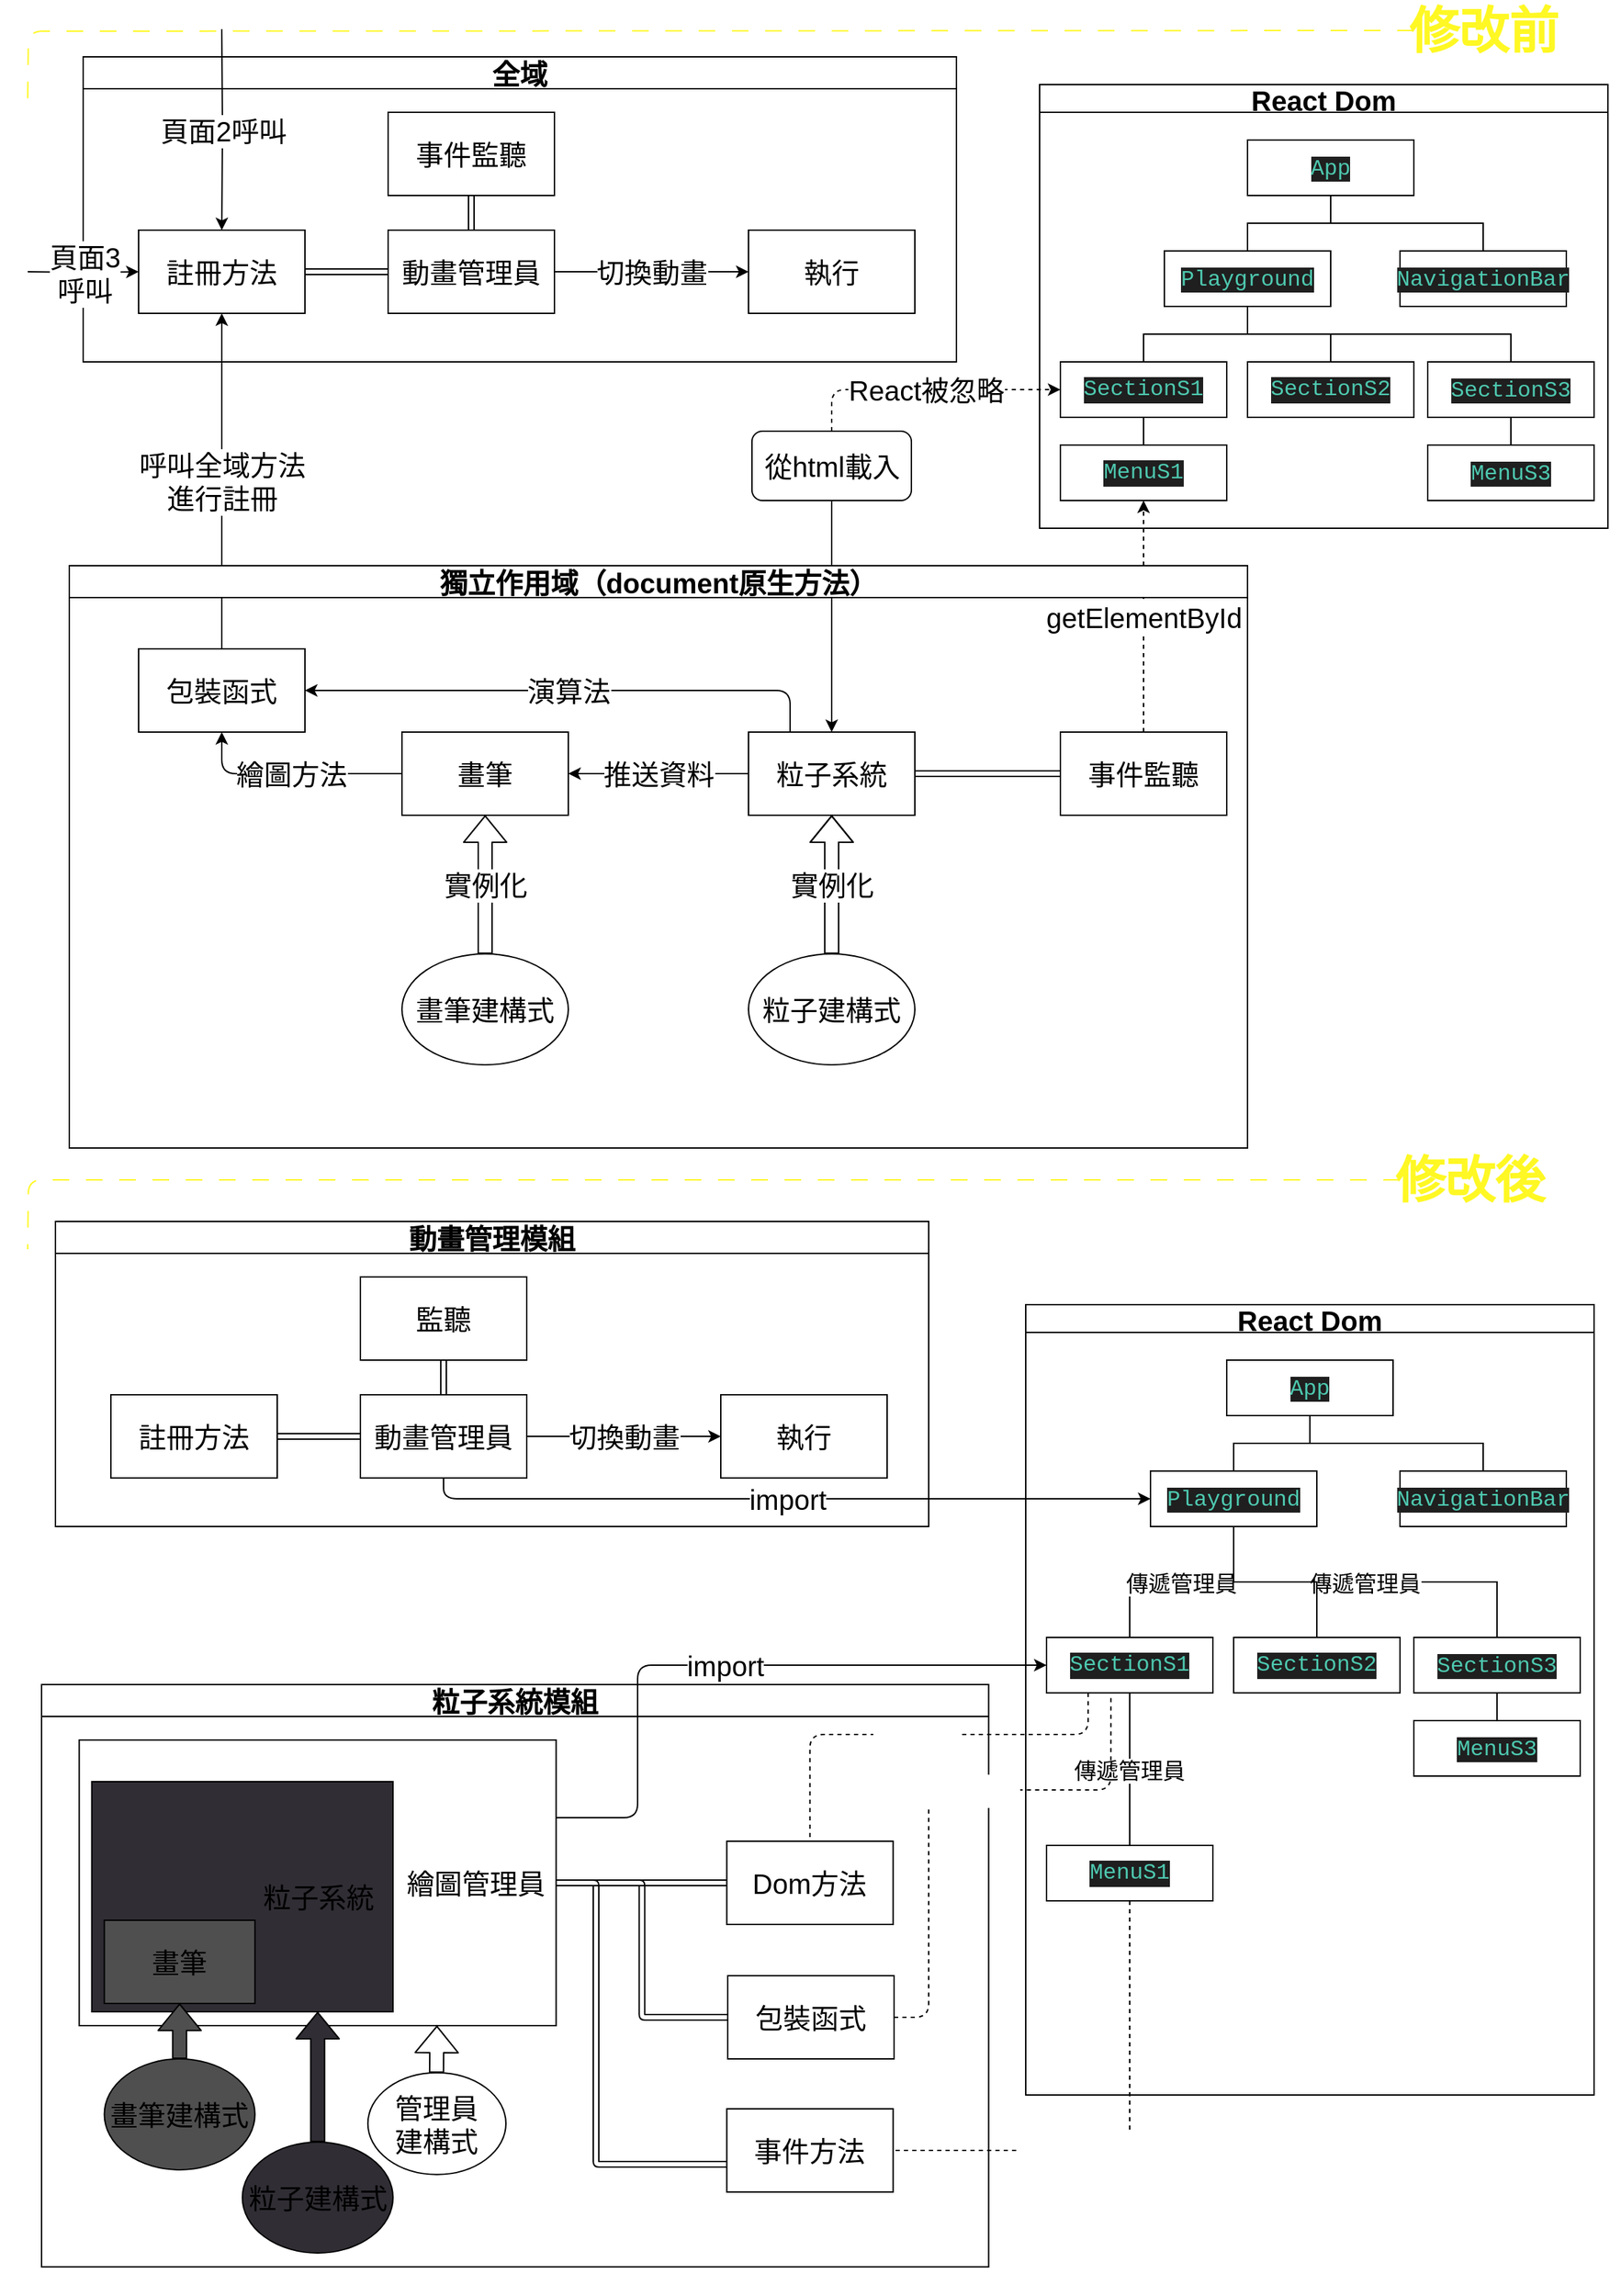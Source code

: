 <mxfile>
    <diagram id="rOhNWZg4kqReY9OZdnnV" name="Page-1">
        <mxGraphModel dx="1820" dy="2063" grid="1" gridSize="10" guides="1" tooltips="1" connect="1" arrows="1" fold="1" page="1" pageScale="1" pageWidth="1169" pageHeight="1654" math="0" shadow="0">
            <root>
                <mxCell id="0"/>
                <mxCell id="1" parent="0"/>
                <mxCell id="32" value="React Dom" style="swimlane;startSize=20;horizontal=1;containerType=tree;fontSize=20;" vertex="1" parent="1">
                    <mxGeometry x="750" y="60" width="410" height="320" as="geometry"/>
                </mxCell>
                <mxCell id="33" value="" style="edgeStyle=elbowEdgeStyle;elbow=vertical;sourcePerimeterSpacing=0;targetPerimeterSpacing=0;startArrow=none;endArrow=none;rounded=0;curved=0;fontSize=16;" edge="1" parent="32" source="34" target="35">
                    <mxGeometry relative="1" as="geometry"/>
                </mxCell>
                <mxCell id="34" value="&lt;span style=&quot;color: rgb(78, 201, 176); font-family: Consolas, &amp;quot;Courier New&amp;quot;, monospace; font-size: 16px; background-color: rgb(31, 31, 31);&quot;&gt;App&lt;/span&gt;" style="whiteSpace=wrap;html=1;treeFolding=1;treeMoving=1;newEdgeStyle={&quot;edgeStyle&quot;:&quot;elbowEdgeStyle&quot;,&quot;startArrow&quot;:&quot;none&quot;,&quot;endArrow&quot;:&quot;none&quot;};fontSize=16;" vertex="1" parent="32">
                    <mxGeometry x="150" y="40" width="120" height="40" as="geometry"/>
                </mxCell>
                <mxCell id="35" value="&lt;span style=&quot;color: rgb(78, 201, 176); font-family: Consolas, &amp;quot;Courier New&amp;quot;, monospace; font-size: 16px; background-color: rgb(31, 31, 31);&quot;&gt;NavigationBar&lt;/span&gt;" style="whiteSpace=wrap;html=1;treeFolding=1;treeMoving=1;newEdgeStyle={&quot;edgeStyle&quot;:&quot;elbowEdgeStyle&quot;,&quot;startArrow&quot;:&quot;none&quot;,&quot;endArrow&quot;:&quot;none&quot;};fontSize=16;" vertex="1" parent="32">
                    <mxGeometry x="260" y="120" width="120" height="40" as="geometry"/>
                </mxCell>
                <mxCell id="37" value="&lt;span style=&quot;color: rgb(78, 201, 176); font-family: Consolas, &amp;quot;Courier New&amp;quot;, monospace; font-size: 16px; background-color: rgb(31, 31, 31);&quot;&gt;Playground&lt;/span&gt;" style="whiteSpace=wrap;html=1;treeFolding=1;treeMoving=1;newEdgeStyle={&quot;edgeStyle&quot;:&quot;elbowEdgeStyle&quot;,&quot;startArrow&quot;:&quot;none&quot;,&quot;endArrow&quot;:&quot;none&quot;};fontSize=16;" vertex="1" parent="32">
                    <mxGeometry x="90" y="120" width="120" height="40" as="geometry"/>
                </mxCell>
                <mxCell id="38" value="" style="edgeStyle=elbowEdgeStyle;elbow=vertical;sourcePerimeterSpacing=0;targetPerimeterSpacing=0;startArrow=none;endArrow=none;rounded=0;curved=0;fontSize=16;" edge="1" parent="32" source="34" target="37">
                    <mxGeometry relative="1" as="geometry">
                        <mxPoint x="195" y="80" as="sourcePoint"/>
                        <mxPoint x="125" y="120" as="targetPoint"/>
                    </mxGeometry>
                </mxCell>
                <mxCell id="39" value="&lt;div style=&quot;color: rgb(204, 204, 204); background-color: rgb(31, 31, 31); font-family: Consolas, &amp;quot;Courier New&amp;quot;, monospace; font-size: 16px; line-height: 19px;&quot;&gt;&lt;span style=&quot;color: rgb(78, 201, 176); font-size: 16px;&quot;&gt;SectionS1&lt;/span&gt;&lt;/div&gt;" style="whiteSpace=wrap;html=1;treeFolding=1;treeMoving=1;newEdgeStyle={&quot;edgeStyle&quot;:&quot;elbowEdgeStyle&quot;,&quot;startArrow&quot;:&quot;none&quot;,&quot;endArrow&quot;:&quot;none&quot;};fontSize=16;" vertex="1" collapsed="1" parent="32">
                    <mxGeometry x="15" y="200" width="120" height="40" as="geometry"/>
                </mxCell>
                <mxCell id="40" value="" style="edgeStyle=elbowEdgeStyle;elbow=vertical;sourcePerimeterSpacing=0;targetPerimeterSpacing=0;startArrow=none;endArrow=none;rounded=0;curved=0;fontSize=16;exitX=0.5;exitY=1;exitDx=0;exitDy=0;" edge="1" parent="32" source="37" target="39">
                    <mxGeometry relative="1" as="geometry">
                        <mxPoint x="195" y="80" as="sourcePoint"/>
                        <mxPoint x="275" y="120" as="targetPoint"/>
                    </mxGeometry>
                </mxCell>
                <mxCell id="43" value="" style="edgeStyle=elbowEdgeStyle;elbow=vertical;sourcePerimeterSpacing=0;targetPerimeterSpacing=0;startArrow=none;endArrow=none;rounded=0;curved=0;fontSize=16;exitX=0.5;exitY=1;exitDx=0;exitDy=0;" edge="1" target="44" source="37" parent="32">
                    <mxGeometry relative="1" as="geometry">
                        <mxPoint x="1025" y="190" as="sourcePoint"/>
                        <mxPoint x="275" y="120" as="targetPoint"/>
                    </mxGeometry>
                </mxCell>
                <mxCell id="44" value="&lt;span style=&quot;color: rgb(78, 201, 176); font-family: Consolas, &amp;quot;Courier New&amp;quot;, monospace; font-size: 16px; background-color: rgb(31, 31, 31);&quot;&gt;SectionS3&lt;/span&gt;" style="whiteSpace=wrap;html=1;treeFolding=1;treeMoving=1;newEdgeStyle={&quot;edgeStyle&quot;:&quot;elbowEdgeStyle&quot;,&quot;startArrow&quot;:&quot;none&quot;,&quot;endArrow&quot;:&quot;none&quot;};fontSize=16;" vertex="1" collapsed="1" parent="32">
                    <mxGeometry x="280" y="200" width="120" height="40" as="geometry"/>
                </mxCell>
                <mxCell id="46" value="" style="edgeStyle=elbowEdgeStyle;elbow=vertical;sourcePerimeterSpacing=0;targetPerimeterSpacing=0;startArrow=none;endArrow=none;rounded=0;curved=0;fontSize=16;exitX=0.5;exitY=1;exitDx=0;exitDy=0;" edge="1" target="47" source="37" parent="32">
                    <mxGeometry relative="1" as="geometry">
                        <mxPoint x="1025" y="190" as="sourcePoint"/>
                        <mxPoint x="275" y="120" as="targetPoint"/>
                    </mxGeometry>
                </mxCell>
                <mxCell id="47" value="&lt;div style=&quot;color: rgb(204, 204, 204); background-color: rgb(31, 31, 31); font-family: Consolas, &amp;quot;Courier New&amp;quot;, monospace; font-size: 16px; line-height: 19px;&quot;&gt;&lt;span style=&quot;color: rgb(78, 201, 176); font-size: 16px;&quot;&gt;SectionS2&lt;/span&gt;&lt;/div&gt;" style="whiteSpace=wrap;html=1;treeFolding=1;treeMoving=1;newEdgeStyle={&quot;edgeStyle&quot;:&quot;elbowEdgeStyle&quot;,&quot;startArrow&quot;:&quot;none&quot;,&quot;endArrow&quot;:&quot;none&quot;};fontSize=16;" vertex="1" collapsed="1" parent="32">
                    <mxGeometry x="150" y="200" width="120" height="40" as="geometry"/>
                </mxCell>
                <mxCell id="48" value="" style="edgeStyle=elbowEdgeStyle;elbow=vertical;sourcePerimeterSpacing=0;targetPerimeterSpacing=0;startArrow=none;endArrow=none;rounded=0;curved=0;fontSize=16;exitX=0.5;exitY=1;exitDx=0;exitDy=0;" edge="1" target="49" source="44" parent="32">
                    <mxGeometry relative="1" as="geometry">
                        <mxPoint x="1025" y="190" as="sourcePoint"/>
                        <mxPoint x="275" y="120" as="targetPoint"/>
                    </mxGeometry>
                </mxCell>
                <mxCell id="49" value="&lt;span style=&quot;color: rgb(78, 201, 176); font-family: Consolas, &amp;quot;Courier New&amp;quot;, monospace; font-size: 16px; background-color: rgb(31, 31, 31);&quot;&gt;MenuS3&lt;/span&gt;" style="whiteSpace=wrap;html=1;treeFolding=1;treeMoving=1;newEdgeStyle={&quot;edgeStyle&quot;:&quot;elbowEdgeStyle&quot;,&quot;startArrow&quot;:&quot;none&quot;,&quot;endArrow&quot;:&quot;none&quot;};fontSize=16;" vertex="1" collapsed="1" parent="32">
                    <mxGeometry x="280" y="260" width="120" height="40" as="geometry"/>
                </mxCell>
                <mxCell id="50" value="" style="edgeStyle=elbowEdgeStyle;elbow=vertical;sourcePerimeterSpacing=0;targetPerimeterSpacing=0;startArrow=none;endArrow=none;rounded=0;curved=0;fontSize=16;exitX=0.5;exitY=1;exitDx=0;exitDy=0;" edge="1" target="51" source="39" parent="32">
                    <mxGeometry relative="1" as="geometry">
                        <mxPoint x="1025" y="190" as="sourcePoint"/>
                        <mxPoint x="275" y="120" as="targetPoint"/>
                    </mxGeometry>
                </mxCell>
                <mxCell id="51" value="&lt;div style=&quot;color: rgb(204, 204, 204); background-color: rgb(31, 31, 31); font-family: Consolas, &amp;quot;Courier New&amp;quot;, monospace; font-size: 16px; line-height: 19px;&quot;&gt;&lt;span style=&quot;color: rgb(78, 201, 176); font-size: 16px;&quot;&gt;MenuS1&lt;/span&gt;&lt;/div&gt;" style="whiteSpace=wrap;html=1;treeFolding=1;treeMoving=1;newEdgeStyle={&quot;edgeStyle&quot;:&quot;elbowEdgeStyle&quot;,&quot;startArrow&quot;:&quot;none&quot;,&quot;endArrow&quot;:&quot;none&quot;};fontSize=16;" vertex="1" collapsed="1" parent="32">
                    <mxGeometry x="15" y="260" width="120" height="40" as="geometry"/>
                </mxCell>
                <mxCell id="55" value="React被忽略" style="edgeStyle=orthogonalEdgeStyle;html=1;exitX=0.5;exitY=0;exitDx=0;exitDy=0;entryX=0;entryY=0.5;entryDx=0;entryDy=0;fontSize=20;dashed=1;" edge="1" parent="1" source="59" target="39">
                    <mxGeometry relative="1" as="geometry"/>
                </mxCell>
                <mxCell id="58" value="呼叫全域方法&lt;br&gt;進行註冊" style="edgeStyle=orthogonalEdgeStyle;html=1;exitX=0.5;exitY=0;exitDx=0;exitDy=0;fontSize=20;entryX=0.5;entryY=1;entryDx=0;entryDy=0;" edge="1" parent="1" source="11" target="109">
                    <mxGeometry relative="1" as="geometry">
                        <mxPoint x="160" y="240" as="targetPoint"/>
                    </mxGeometry>
                </mxCell>
                <mxCell id="60" style="edgeStyle=orthogonalEdgeStyle;html=1;exitX=0.5;exitY=1;exitDx=0;exitDy=0;entryX=0.5;entryY=0;entryDx=0;entryDy=0;fontSize=20;" edge="1" parent="1" source="59" target="12">
                    <mxGeometry relative="1" as="geometry"/>
                </mxCell>
                <mxCell id="59" value="從html載入" style="rounded=1;whiteSpace=wrap;html=1;fontSize=20;" vertex="1" parent="1">
                    <mxGeometry x="542.5" y="310" width="115" height="50" as="geometry"/>
                </mxCell>
                <mxCell id="62" value="React Dom" style="swimlane;startSize=20;horizontal=1;containerType=tree;fontSize=20;" vertex="1" parent="1">
                    <mxGeometry x="740" y="940" width="410" height="570" as="geometry"/>
                </mxCell>
                <mxCell id="63" value="" style="edgeStyle=elbowEdgeStyle;elbow=vertical;sourcePerimeterSpacing=0;targetPerimeterSpacing=0;startArrow=none;endArrow=none;rounded=0;curved=0;fontSize=16;" edge="1" parent="62" source="64" target="65">
                    <mxGeometry relative="1" as="geometry"/>
                </mxCell>
                <mxCell id="64" value="&lt;span style=&quot;color: rgb(78, 201, 176); font-family: Consolas, &amp;quot;Courier New&amp;quot;, monospace; font-size: 16px; background-color: rgb(31, 31, 31);&quot;&gt;App&lt;/span&gt;" style="whiteSpace=wrap;html=1;treeFolding=1;treeMoving=1;newEdgeStyle={&quot;edgeStyle&quot;:&quot;elbowEdgeStyle&quot;,&quot;startArrow&quot;:&quot;none&quot;,&quot;endArrow&quot;:&quot;none&quot;};fontSize=16;" vertex="1" parent="62">
                    <mxGeometry x="145" y="40" width="120" height="40" as="geometry"/>
                </mxCell>
                <mxCell id="65" value="&lt;span style=&quot;color: rgb(78, 201, 176); font-family: Consolas, &amp;quot;Courier New&amp;quot;, monospace; font-size: 16px; background-color: rgb(31, 31, 31);&quot;&gt;NavigationBar&lt;/span&gt;" style="whiteSpace=wrap;html=1;treeFolding=1;treeMoving=1;newEdgeStyle={&quot;edgeStyle&quot;:&quot;elbowEdgeStyle&quot;,&quot;startArrow&quot;:&quot;none&quot;,&quot;endArrow&quot;:&quot;none&quot;};fontSize=16;" vertex="1" parent="62">
                    <mxGeometry x="270" y="120" width="120" height="40" as="geometry"/>
                </mxCell>
                <mxCell id="66" value="&lt;span style=&quot;color: rgb(78, 201, 176); font-family: Consolas, &amp;quot;Courier New&amp;quot;, monospace; font-size: 16px; background-color: rgb(31, 31, 31);&quot;&gt;Playground&lt;/span&gt;" style="whiteSpace=wrap;html=1;treeFolding=1;treeMoving=1;newEdgeStyle={&quot;edgeStyle&quot;:&quot;elbowEdgeStyle&quot;,&quot;startArrow&quot;:&quot;none&quot;,&quot;endArrow&quot;:&quot;none&quot;};fontSize=16;" vertex="1" parent="62">
                    <mxGeometry x="90" y="120" width="120" height="40" as="geometry"/>
                </mxCell>
                <mxCell id="67" value="" style="edgeStyle=elbowEdgeStyle;elbow=vertical;sourcePerimeterSpacing=0;targetPerimeterSpacing=0;startArrow=none;endArrow=none;rounded=0;curved=0;fontSize=16;" edge="1" parent="62" source="64" target="66">
                    <mxGeometry relative="1" as="geometry">
                        <mxPoint x="195" y="80" as="sourcePoint"/>
                        <mxPoint x="125" y="120" as="targetPoint"/>
                    </mxGeometry>
                </mxCell>
                <mxCell id="68" value="&lt;div style=&quot;color: rgb(204, 204, 204); background-color: rgb(31, 31, 31); font-family: Consolas, &amp;quot;Courier New&amp;quot;, monospace; font-size: 16px; line-height: 19px;&quot;&gt;&lt;span style=&quot;color: rgb(78, 201, 176); font-size: 16px;&quot;&gt;SectionS1&lt;/span&gt;&lt;/div&gt;" style="whiteSpace=wrap;html=1;treeFolding=1;treeMoving=1;newEdgeStyle={&quot;edgeStyle&quot;:&quot;elbowEdgeStyle&quot;,&quot;startArrow&quot;:&quot;none&quot;,&quot;endArrow&quot;:&quot;none&quot;};fontSize=16;" vertex="1" collapsed="1" parent="62">
                    <mxGeometry x="15" y="240" width="120" height="40" as="geometry"/>
                </mxCell>
                <mxCell id="69" value="傳遞管理員" style="edgeStyle=elbowEdgeStyle;elbow=vertical;sourcePerimeterSpacing=0;targetPerimeterSpacing=0;startArrow=none;endArrow=none;rounded=0;curved=0;fontSize=16;exitX=0.5;exitY=1;exitDx=0;exitDy=0;" edge="1" parent="62" source="66" target="68">
                    <mxGeometry relative="1" as="geometry">
                        <mxPoint x="195" y="80" as="sourcePoint"/>
                        <mxPoint x="275" y="120" as="targetPoint"/>
                    </mxGeometry>
                </mxCell>
                <mxCell id="70" value="傳遞管理員" style="edgeStyle=elbowEdgeStyle;elbow=vertical;sourcePerimeterSpacing=0;targetPerimeterSpacing=0;startArrow=none;endArrow=none;rounded=0;curved=0;fontSize=16;exitX=0.5;exitY=1;exitDx=0;exitDy=0;" edge="1" parent="62" source="66" target="71">
                    <mxGeometry relative="1" as="geometry">
                        <mxPoint x="1025" y="190" as="sourcePoint"/>
                        <mxPoint x="275" y="120" as="targetPoint"/>
                    </mxGeometry>
                </mxCell>
                <mxCell id="71" value="&lt;span style=&quot;color: rgb(78, 201, 176); font-family: Consolas, &amp;quot;Courier New&amp;quot;, monospace; font-size: 16px; background-color: rgb(31, 31, 31);&quot;&gt;SectionS3&lt;/span&gt;" style="whiteSpace=wrap;html=1;treeFolding=1;treeMoving=1;newEdgeStyle={&quot;edgeStyle&quot;:&quot;elbowEdgeStyle&quot;,&quot;startArrow&quot;:&quot;none&quot;,&quot;endArrow&quot;:&quot;none&quot;};fontSize=16;" vertex="1" collapsed="1" parent="62">
                    <mxGeometry x="280" y="240" width="120" height="40" as="geometry"/>
                </mxCell>
                <mxCell id="72" value="" style="edgeStyle=elbowEdgeStyle;elbow=vertical;sourcePerimeterSpacing=0;targetPerimeterSpacing=0;startArrow=none;endArrow=none;rounded=0;curved=0;fontSize=16;exitX=0.5;exitY=1;exitDx=0;exitDy=0;" edge="1" parent="62" source="66" target="73">
                    <mxGeometry relative="1" as="geometry">
                        <mxPoint x="1025" y="190" as="sourcePoint"/>
                        <mxPoint x="275" y="120" as="targetPoint"/>
                    </mxGeometry>
                </mxCell>
                <mxCell id="73" value="&lt;div style=&quot;color: rgb(204, 204, 204); background-color: rgb(31, 31, 31); font-family: Consolas, &amp;quot;Courier New&amp;quot;, monospace; font-size: 16px; line-height: 19px;&quot;&gt;&lt;span style=&quot;color: rgb(78, 201, 176); font-size: 16px;&quot;&gt;SectionS2&lt;/span&gt;&lt;/div&gt;" style="whiteSpace=wrap;html=1;treeFolding=1;treeMoving=1;newEdgeStyle={&quot;edgeStyle&quot;:&quot;elbowEdgeStyle&quot;,&quot;startArrow&quot;:&quot;none&quot;,&quot;endArrow&quot;:&quot;none&quot;};fontSize=16;" vertex="1" collapsed="1" parent="62">
                    <mxGeometry x="150" y="240" width="120" height="40" as="geometry"/>
                </mxCell>
                <mxCell id="74" value="" style="edgeStyle=elbowEdgeStyle;elbow=vertical;sourcePerimeterSpacing=0;targetPerimeterSpacing=0;startArrow=none;endArrow=none;rounded=0;curved=0;fontSize=16;exitX=0.5;exitY=1;exitDx=0;exitDy=0;" edge="1" parent="62" source="71" target="75">
                    <mxGeometry relative="1" as="geometry">
                        <mxPoint x="1025" y="230" as="sourcePoint"/>
                        <mxPoint x="275" y="160" as="targetPoint"/>
                    </mxGeometry>
                </mxCell>
                <mxCell id="75" value="&lt;span style=&quot;color: rgb(78, 201, 176); font-family: Consolas, &amp;quot;Courier New&amp;quot;, monospace; font-size: 16px; background-color: rgb(31, 31, 31);&quot;&gt;MenuS3&lt;/span&gt;" style="whiteSpace=wrap;html=1;treeFolding=1;treeMoving=1;newEdgeStyle={&quot;edgeStyle&quot;:&quot;elbowEdgeStyle&quot;,&quot;startArrow&quot;:&quot;none&quot;,&quot;endArrow&quot;:&quot;none&quot;};fontSize=16;" vertex="1" collapsed="1" parent="62">
                    <mxGeometry x="280" y="300" width="120" height="40" as="geometry"/>
                </mxCell>
                <mxCell id="76" value="傳遞管理員" style="edgeStyle=elbowEdgeStyle;elbow=vertical;sourcePerimeterSpacing=0;targetPerimeterSpacing=0;startArrow=none;endArrow=none;rounded=0;curved=0;fontSize=16;exitX=0.5;exitY=1;exitDx=0;exitDy=0;" edge="1" parent="62" source="68" target="77">
                    <mxGeometry relative="1" as="geometry">
                        <mxPoint x="1025" y="190" as="sourcePoint"/>
                        <mxPoint x="275" y="120" as="targetPoint"/>
                    </mxGeometry>
                </mxCell>
                <mxCell id="77" value="&lt;div style=&quot;color: rgb(204, 204, 204); background-color: rgb(31, 31, 31); font-family: Consolas, &amp;quot;Courier New&amp;quot;, monospace; font-size: 16px; line-height: 19px;&quot;&gt;&lt;span style=&quot;color: rgb(78, 201, 176); font-size: 16px;&quot;&gt;MenuS1&lt;/span&gt;&lt;/div&gt;" style="whiteSpace=wrap;html=1;treeFolding=1;treeMoving=1;newEdgeStyle={&quot;edgeStyle&quot;:&quot;elbowEdgeStyle&quot;,&quot;startArrow&quot;:&quot;none&quot;,&quot;endArrow&quot;:&quot;none&quot;};fontSize=16;" vertex="1" collapsed="1" parent="62">
                    <mxGeometry x="15" y="390" width="120" height="40" as="geometry"/>
                </mxCell>
                <mxCell id="78" value="" style="group" vertex="1" connectable="0" parent="1">
                    <mxGeometry x="30" y="1234" width="683.243" height="420" as="geometry"/>
                </mxCell>
                <mxCell id="85" value="粒子系統模組" style="swimlane;whiteSpace=wrap;html=1;fontSize=20;" vertex="1" parent="78">
                    <mxGeometry y="-20" width="683.243" height="420" as="geometry"/>
                </mxCell>
                <mxCell id="148" value="" style="edgeStyle=orthogonalEdgeStyle;html=1;strokeWidth=1;fontSize=20;fillColor=#4f4f4f;shape=link;" edge="1" parent="85" source="91" target="147">
                    <mxGeometry relative="1" as="geometry"/>
                </mxCell>
                <mxCell id="156" value="" style="edgeStyle=orthogonalEdgeStyle;shape=link;html=1;strokeWidth=1;fontSize=20;fillColor=#4f4f4f;" edge="1" parent="85" source="91" target="155">
                    <mxGeometry relative="1" as="geometry"/>
                </mxCell>
                <mxCell id="158" value="" style="edgeStyle=orthogonalEdgeStyle;shape=link;html=1;strokeWidth=1;fontSize=20;fillColor=#4f4f4f;" edge="1" parent="85" source="91" target="157">
                    <mxGeometry relative="1" as="geometry">
                        <Array as="points">
                            <mxPoint x="400" y="143"/>
                            <mxPoint x="400" y="346"/>
                        </Array>
                    </mxGeometry>
                </mxCell>
                <mxCell id="91" value="&lt;div style=&quot;&quot;&gt;&lt;span style=&quot;background-color: initial;&quot;&gt;繪圖管理員&amp;nbsp;&lt;/span&gt;&lt;/div&gt;" style="rounded=0;whiteSpace=wrap;html=1;fontSize=20;align=right;" vertex="1" parent="85">
                    <mxGeometry x="27.162" y="40" width="344.054" height="206" as="geometry"/>
                </mxCell>
                <mxCell id="86" value="粒子建構式" style="ellipse;whiteSpace=wrap;html=1;fontSize=20;fillColor=#302d34;" vertex="1" parent="85">
                    <mxGeometry x="144.865" y="330" width="108.649" height="80" as="geometry"/>
                </mxCell>
                <mxCell id="87" value="粒子系統&amp;nbsp;&amp;nbsp;" style="rounded=0;whiteSpace=wrap;html=1;fontSize=20;align=right;fillColor=#302d34;" vertex="1" parent="85">
                    <mxGeometry x="36.216" y="70" width="217.297" height="166" as="geometry"/>
                </mxCell>
                <mxCell id="89" value="" style="edgeStyle=orthogonalEdgeStyle;shape=flexArrow;html=1;fontSize=20;entryX=0.75;entryY=1;entryDx=0;entryDy=0;fillColor=#302d34;" edge="1" parent="85" source="86" target="87">
                    <mxGeometry relative="1" as="geometry"/>
                </mxCell>
                <mxCell id="90" value="管理員&lt;br&gt;建構式" style="ellipse;whiteSpace=wrap;html=1;fontSize=20;" vertex="1" parent="85">
                    <mxGeometry x="235.405" y="280" width="99.595" height="73.33" as="geometry"/>
                </mxCell>
                <mxCell id="92" value="" style="edgeStyle=none;shape=flexArrow;html=1;fontSize=20;entryX=0.75;entryY=1;entryDx=0;entryDy=0;" edge="1" parent="85" source="90" target="91">
                    <mxGeometry relative="1" as="geometry"/>
                </mxCell>
                <mxCell id="81" value="畫筆" style="rounded=0;whiteSpace=wrap;html=1;fontSize=20;fillColor=#4f4f4f;" vertex="1" parent="85">
                    <mxGeometry x="45.27" y="170" width="108.649" height="60" as="geometry"/>
                </mxCell>
                <mxCell id="79" value="畫筆建構式" style="ellipse;whiteSpace=wrap;html=1;fontSize=20;fillColor=#4f4f4f;" vertex="1" parent="85">
                    <mxGeometry x="45.27" y="270" width="108.649" height="80" as="geometry"/>
                </mxCell>
                <mxCell id="82" value="" style="edgeStyle=none;shape=flexArrow;html=1;fontSize=20;fillColor=#4f4f4f;" edge="1" parent="85" source="79" target="81">
                    <mxGeometry relative="1" as="geometry"/>
                </mxCell>
                <mxCell id="147" value="Dom方法" style="whiteSpace=wrap;html=1;fontSize=20;align=center;rounded=0;" vertex="1" parent="85">
                    <mxGeometry x="494.32" y="113" width="120" height="60" as="geometry"/>
                </mxCell>
                <mxCell id="155" value="包裝函式" style="whiteSpace=wrap;html=1;fontSize=20;align=center;rounded=0;" vertex="1" parent="85">
                    <mxGeometry x="495.003" y="210" width="120" height="60" as="geometry"/>
                </mxCell>
                <mxCell id="157" value="事件方法" style="whiteSpace=wrap;html=1;fontSize=20;align=center;rounded=0;" vertex="1" parent="85">
                    <mxGeometry x="494.323" y="306" width="120" height="60" as="geometry"/>
                </mxCell>
                <mxCell id="118" value="" style="group" vertex="1" connectable="0" parent="1">
                    <mxGeometry x="20" y="20" width="670" height="240" as="geometry"/>
                </mxCell>
                <mxCell id="56" value="全域" style="swimlane;whiteSpace=wrap;html=1;fontSize=20;" vertex="1" parent="118">
                    <mxGeometry x="40" y="20" width="630" height="220" as="geometry"/>
                </mxCell>
                <mxCell id="104" style="edgeStyle=orthogonalEdgeStyle;html=1;exitX=1;exitY=0.5;exitDx=0;exitDy=0;entryX=0;entryY=0.5;entryDx=0;entryDy=0;fontSize=20;shape=link;" edge="1" parent="56" source="57" target="101">
                    <mxGeometry relative="1" as="geometry"/>
                </mxCell>
                <mxCell id="57" value="動畫管理員" style="rounded=0;whiteSpace=wrap;html=1;fontSize=20;" vertex="1" parent="56">
                    <mxGeometry x="40" y="125" width="120" height="60" as="geometry"/>
                </mxCell>
                <mxCell id="108" value="切換動畫" style="edgeStyle=orthogonalEdgeStyle;html=1;fontSize=20;" edge="1" parent="56" source="101" target="107">
                    <mxGeometry relative="1" as="geometry"/>
                </mxCell>
                <mxCell id="101" value="動畫管理員" style="whiteSpace=wrap;html=1;fontSize=20;rounded=0;" vertex="1" parent="56">
                    <mxGeometry x="220" y="125" width="120" height="60" as="geometry"/>
                </mxCell>
                <mxCell id="107" value="執行" style="whiteSpace=wrap;html=1;fontSize=20;rounded=0;" vertex="1" parent="56">
                    <mxGeometry x="480" y="125" width="120" height="60" as="geometry"/>
                </mxCell>
                <mxCell id="109" value="註冊方法" style="rounded=0;whiteSpace=wrap;html=1;fontSize=20;" vertex="1" parent="56">
                    <mxGeometry x="40" y="125" width="120" height="60" as="geometry"/>
                </mxCell>
                <mxCell id="111" value="" style="edgeStyle=orthogonalEdgeStyle;html=1;fontSize=20;shape=link;" edge="1" parent="56" source="110" target="101">
                    <mxGeometry relative="1" as="geometry"/>
                </mxCell>
                <mxCell id="110" value="事件監聽" style="whiteSpace=wrap;html=1;fontSize=20;rounded=0;" vertex="1" parent="56">
                    <mxGeometry x="220" y="40" width="120" height="60" as="geometry"/>
                </mxCell>
                <mxCell id="113" value="頁面2呼叫" style="edgeStyle=orthogonalEdgeStyle;html=1;fontSize=20;" edge="1" parent="118" target="109">
                    <mxGeometry relative="1" as="geometry">
                        <mxPoint x="140" as="sourcePoint"/>
                    </mxGeometry>
                </mxCell>
                <mxCell id="116" value="頁面3&lt;br&gt;呼叫" style="edgeStyle=orthogonalEdgeStyle;html=1;fontSize=20;" edge="1" parent="118" target="109">
                    <mxGeometry relative="1" as="geometry">
                        <mxPoint y="175" as="sourcePoint"/>
                    </mxGeometry>
                </mxCell>
                <mxCell id="119" value="" style="group" vertex="1" connectable="0" parent="1">
                    <mxGeometry y="860" width="670" height="240" as="geometry"/>
                </mxCell>
                <mxCell id="120" value="動畫管理模組" style="swimlane;whiteSpace=wrap;html=1;fontSize=20;" vertex="1" parent="119">
                    <mxGeometry x="40" y="20" width="630" height="220" as="geometry"/>
                </mxCell>
                <mxCell id="121" style="edgeStyle=orthogonalEdgeStyle;html=1;exitX=1;exitY=0.5;exitDx=0;exitDy=0;entryX=0;entryY=0.5;entryDx=0;entryDy=0;fontSize=20;shape=link;" edge="1" parent="120" source="122" target="124">
                    <mxGeometry relative="1" as="geometry"/>
                </mxCell>
                <mxCell id="122" value="動畫管理員" style="rounded=0;whiteSpace=wrap;html=1;fontSize=20;" vertex="1" parent="120">
                    <mxGeometry x="40" y="125" width="120" height="60" as="geometry"/>
                </mxCell>
                <mxCell id="123" value="切換動畫" style="edgeStyle=orthogonalEdgeStyle;html=1;fontSize=20;" edge="1" parent="120" source="124" target="125">
                    <mxGeometry relative="1" as="geometry"/>
                </mxCell>
                <mxCell id="124" value="動畫管理員" style="whiteSpace=wrap;html=1;fontSize=20;rounded=0;" vertex="1" parent="120">
                    <mxGeometry x="220" y="125" width="120" height="60" as="geometry"/>
                </mxCell>
                <mxCell id="125" value="執行" style="whiteSpace=wrap;html=1;fontSize=20;rounded=0;" vertex="1" parent="120">
                    <mxGeometry x="480" y="125" width="120" height="60" as="geometry"/>
                </mxCell>
                <mxCell id="126" value="註冊方法" style="rounded=0;whiteSpace=wrap;html=1;fontSize=20;" vertex="1" parent="120">
                    <mxGeometry x="40" y="125" width="120" height="60" as="geometry"/>
                </mxCell>
                <mxCell id="127" value="" style="edgeStyle=orthogonalEdgeStyle;html=1;fontSize=20;shape=link;" edge="1" parent="120" source="128" target="124">
                    <mxGeometry relative="1" as="geometry"/>
                </mxCell>
                <mxCell id="128" value="監聽" style="whiteSpace=wrap;html=1;fontSize=20;rounded=0;" vertex="1" parent="120">
                    <mxGeometry x="220" y="40" width="120" height="60" as="geometry"/>
                </mxCell>
                <mxCell id="135" value="import" style="edgeStyle=orthogonalEdgeStyle;html=1;exitX=0.5;exitY=1;exitDx=0;exitDy=0;fontSize=20;" edge="1" parent="1" source="124" target="66">
                    <mxGeometry relative="1" as="geometry"/>
                </mxCell>
                <mxCell id="136" value="getElementById" style="edgeStyle=orthogonalEdgeStyle;html=1;exitX=0.5;exitY=0;exitDx=0;exitDy=0;fontSize=20;dashed=1;entryX=0.5;entryY=1;entryDx=0;entryDy=0;strokeWidth=1;" edge="1" parent="1" source="132" target="51">
                    <mxGeometry relative="1" as="geometry">
                        <mxPoint x="825.176" y="360" as="targetPoint"/>
                    </mxGeometry>
                </mxCell>
                <mxCell id="146" value="import" style="edgeStyle=orthogonalEdgeStyle;html=1;entryX=0;entryY=0.5;entryDx=0;entryDy=0;strokeWidth=1;fontSize=20;fillColor=#4f4f4f;" edge="1" parent="1" target="68">
                    <mxGeometry relative="1" as="geometry">
                        <mxPoint x="401" y="1310" as="sourcePoint"/>
                        <Array as="points">
                            <mxPoint x="460" y="1310"/>
                            <mxPoint x="460" y="1200"/>
                        </Array>
                    </mxGeometry>
                </mxCell>
                <mxCell id="165" value="useRef" style="edgeStyle=orthogonalEdgeStyle;html=1;startArrow=none;endArrow=none;exitX=0.25;exitY=1;exitDx=0;exitDy=0;entryX=0.5;entryY=0;entryDx=0;entryDy=0;strokeColor=default;strokeWidth=1;fontSize=20;fontColor=#FFFFFF;fillColor=#4f4f4f;startFill=0;endFill=0;dashed=1;" edge="1" parent="1" source="68" target="147">
                    <mxGeometry relative="1" as="geometry">
                        <Array as="points">
                            <mxPoint x="785" y="1250"/>
                            <mxPoint x="584" y="1250"/>
                        </Array>
                    </mxGeometry>
                </mxCell>
                <mxCell id="169" value="向管理員註冊" style="edgeStyle=orthogonalEdgeStyle;html=1;exitX=1;exitY=0.5;exitDx=0;exitDy=0;entryX=0.387;entryY=1.064;entryDx=0;entryDy=0;entryPerimeter=0;strokeColor=default;strokeWidth=1;fontSize=20;fontColor=#FFFFFF;startArrow=none;startFill=0;endArrow=none;endFill=0;fillColor=#4f4f4f;dashed=1;" edge="1" parent="1" source="155" target="68">
                    <mxGeometry relative="1" as="geometry">
                        <Array as="points">
                            <mxPoint x="670" y="1454"/>
                            <mxPoint x="670" y="1290"/>
                            <mxPoint x="801" y="1290"/>
                        </Array>
                    </mxGeometry>
                </mxCell>
                <mxCell id="170" value="觸發事件（按鈕）" style="edgeStyle=elbowEdgeStyle;html=1;startArrow=none;endArrow=none;exitX=0.5;exitY=1;exitDx=0;exitDy=0;entryX=1;entryY=0.5;entryDx=0;entryDy=0;strokeColor=default;strokeWidth=1;fontSize=20;fontColor=#FFFFFF;fillColor=#4f4f4f;dashed=1;" edge="1" parent="1" source="77" target="157">
                    <mxGeometry relative="1" as="geometry">
                        <Array as="points">
                            <mxPoint x="815" y="1470"/>
                        </Array>
                    </mxGeometry>
                </mxCell>
                <mxCell id="177" style="edgeStyle=orthogonalEdgeStyle;html=1;exitX=0;exitY=0.5;exitDx=0;exitDy=0;dashed=1;dashPattern=12 12;strokeColor=#FFF824;strokeWidth=1;fontSize=36;fontColor=#FFF824;startArrow=none;startFill=0;endArrow=none;endFill=0;fillColor=#4f4f4f;" edge="1" parent="1">
                    <mxGeometry relative="1" as="geometry">
                        <mxPoint x="20" y="71" as="targetPoint"/>
                        <mxPoint x="1020" y="21" as="sourcePoint"/>
                    </mxGeometry>
                </mxCell>
                <mxCell id="172" value="修改前" style="text;strokeColor=none;fillColor=none;html=1;fontSize=36;fontStyle=1;verticalAlign=middle;align=center;labelBackgroundColor=none;fontColor=#FFF824;" vertex="1" parent="1">
                    <mxGeometry x="1020" y="1" width="100" height="40" as="geometry"/>
                </mxCell>
                <mxCell id="173" value="" style="group" vertex="1" connectable="0" parent="1">
                    <mxGeometry x="50" y="407" width="850" height="420" as="geometry"/>
                </mxCell>
                <mxCell id="25" value="獨立作用域（document原生方法）" style="swimlane;whiteSpace=wrap;html=1;fontSize=20;container=0;" vertex="1" parent="173">
                    <mxGeometry width="850" height="420" as="geometry"/>
                </mxCell>
                <mxCell id="11" value="包裝函式" style="rounded=0;whiteSpace=wrap;html=1;fontSize=20;" vertex="1" parent="25">
                    <mxGeometry x="50" y="60" width="120" height="60" as="geometry"/>
                </mxCell>
                <mxCell id="132" value="事件監聽" style="rounded=0;whiteSpace=wrap;html=1;fontSize=20;" vertex="1" parent="25">
                    <mxGeometry x="715" y="120" width="120" height="60" as="geometry"/>
                </mxCell>
                <mxCell id="5" value="粒子建構式" style="ellipse;whiteSpace=wrap;html=1;fontSize=20;" vertex="1" parent="173">
                    <mxGeometry x="490" y="280" width="120" height="80" as="geometry"/>
                </mxCell>
                <mxCell id="100" value="演算法" style="edgeStyle=orthogonalEdgeStyle;html=1;exitX=0.25;exitY=0;exitDx=0;exitDy=0;entryX=1;entryY=0.5;entryDx=0;entryDy=0;fontSize=20;" edge="1" parent="173" source="12" target="11">
                    <mxGeometry relative="1" as="geometry"/>
                </mxCell>
                <mxCell id="164" style="edgeStyle=orthogonalEdgeStyle;html=1;exitX=1;exitY=0.5;exitDx=0;exitDy=0;entryX=0;entryY=0.5;entryDx=0;entryDy=0;strokeColor=default;strokeWidth=1;fontSize=20;fontColor=#FFFFFF;fillColor=#4f4f4f;shape=link;" edge="1" parent="173" source="12" target="132">
                    <mxGeometry relative="1" as="geometry"/>
                </mxCell>
                <mxCell id="12" value="粒子系統" style="rounded=0;whiteSpace=wrap;html=1;fontSize=20;" vertex="1" parent="173">
                    <mxGeometry x="490" y="120" width="120" height="60" as="geometry"/>
                </mxCell>
                <mxCell id="20" style="edgeStyle=none;html=1;exitX=0.5;exitY=0;exitDx=0;exitDy=0;entryX=0.5;entryY=1;entryDx=0;entryDy=0;fontSize=20;shape=flexArrow;" edge="1" parent="173" source="5" target="12">
                    <mxGeometry relative="1" as="geometry"/>
                </mxCell>
                <mxCell id="21" value="實例化" style="edgeStyle=none;shape=flexArrow;html=1;fontSize=20;" edge="1" parent="173" source="5" target="12">
                    <mxGeometry relative="1" as="geometry"/>
                </mxCell>
                <mxCell id="99" value="繪圖方法" style="edgeStyle=orthogonalEdgeStyle;html=1;exitX=0;exitY=0.5;exitDx=0;exitDy=0;entryX=0.5;entryY=1;entryDx=0;entryDy=0;fontSize=20;" edge="1" parent="173" source="7" target="11">
                    <mxGeometry relative="1" as="geometry"/>
                </mxCell>
                <mxCell id="7" value="畫筆" style="rounded=0;whiteSpace=wrap;html=1;fontSize=20;" vertex="1" parent="173">
                    <mxGeometry x="240" y="120" width="120" height="60" as="geometry"/>
                </mxCell>
                <mxCell id="15" value="推送資料" style="edgeStyle=none;html=1;fontSize=20;entryX=1;entryY=0.5;entryDx=0;entryDy=0;" edge="1" parent="173" target="7">
                    <mxGeometry relative="1" as="geometry">
                        <mxPoint x="490" y="150" as="sourcePoint"/>
                        <mxPoint x="410" y="150" as="targetPoint"/>
                    </mxGeometry>
                </mxCell>
                <mxCell id="4" value="畫筆建構式" style="ellipse;whiteSpace=wrap;html=1;fontSize=20;" vertex="1" parent="173">
                    <mxGeometry x="240" y="280" width="120" height="80" as="geometry"/>
                </mxCell>
                <mxCell id="22" value="實例化" style="edgeStyle=none;shape=flexArrow;html=1;fontSize=20;" edge="1" parent="173" source="4" target="7">
                    <mxGeometry relative="1" as="geometry"/>
                </mxCell>
                <mxCell id="175" style="edgeStyle=orthogonalEdgeStyle;html=1;exitX=0;exitY=0.5;exitDx=0;exitDy=0;strokeColor=#FFF824;strokeWidth=1;fontSize=36;fontColor=#FFF824;startArrow=none;startFill=0;endArrow=none;endFill=0;fillColor=#4f4f4f;dashed=1;dashPattern=12 12;" edge="1" parent="1" source="174">
                    <mxGeometry relative="1" as="geometry">
                        <mxPoint x="20" y="900" as="targetPoint"/>
                    </mxGeometry>
                </mxCell>
                <mxCell id="174" value="修改後" style="text;strokeColor=none;fillColor=none;html=1;fontSize=36;fontStyle=1;verticalAlign=middle;align=center;labelBackgroundColor=none;fontColor=#FFF824;" vertex="1" parent="1">
                    <mxGeometry x="1010" y="830" width="100" height="40" as="geometry"/>
                </mxCell>
            </root>
        </mxGraphModel>
    </diagram>
</mxfile>